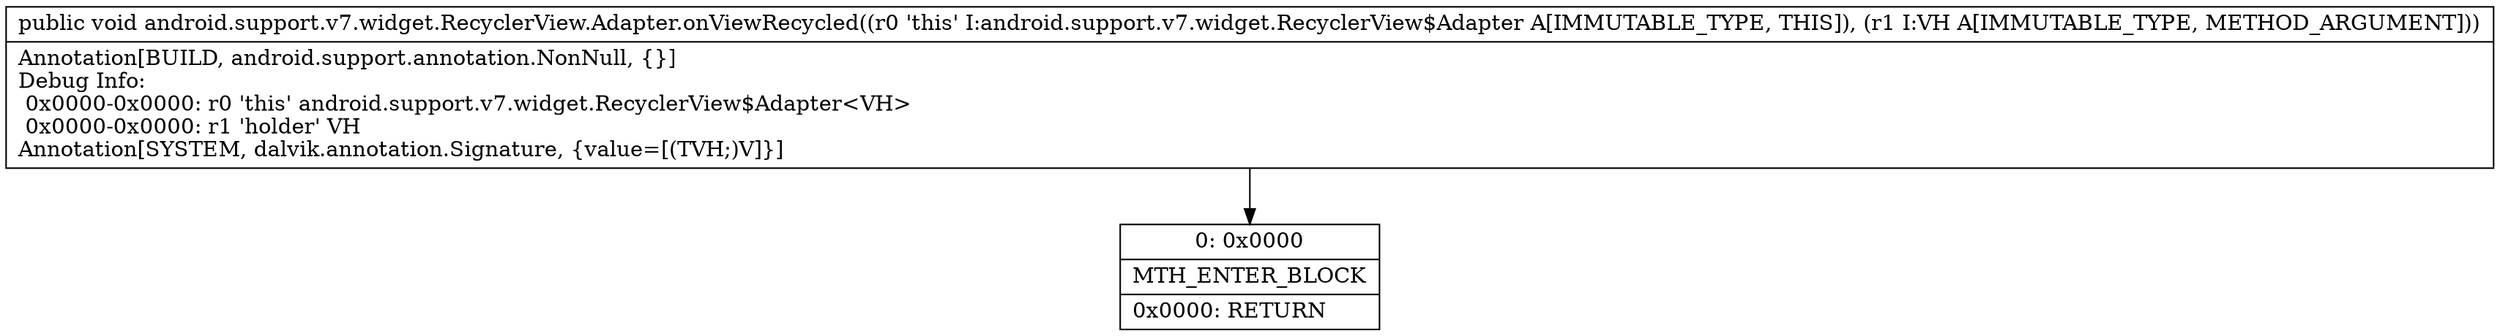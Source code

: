 digraph "CFG forandroid.support.v7.widget.RecyclerView.Adapter.onViewRecycled(Landroid\/support\/v7\/widget\/RecyclerView$ViewHolder;)V" {
Node_0 [shape=record,label="{0\:\ 0x0000|MTH_ENTER_BLOCK\l|0x0000: RETURN   \l}"];
MethodNode[shape=record,label="{public void android.support.v7.widget.RecyclerView.Adapter.onViewRecycled((r0 'this' I:android.support.v7.widget.RecyclerView$Adapter A[IMMUTABLE_TYPE, THIS]), (r1 I:VH A[IMMUTABLE_TYPE, METHOD_ARGUMENT]))  | Annotation[BUILD, android.support.annotation.NonNull, \{\}]\lDebug Info:\l  0x0000\-0x0000: r0 'this' android.support.v7.widget.RecyclerView$Adapter\<VH\>\l  0x0000\-0x0000: r1 'holder' VH\lAnnotation[SYSTEM, dalvik.annotation.Signature, \{value=[(TVH;)V]\}]\l}"];
MethodNode -> Node_0;
}

